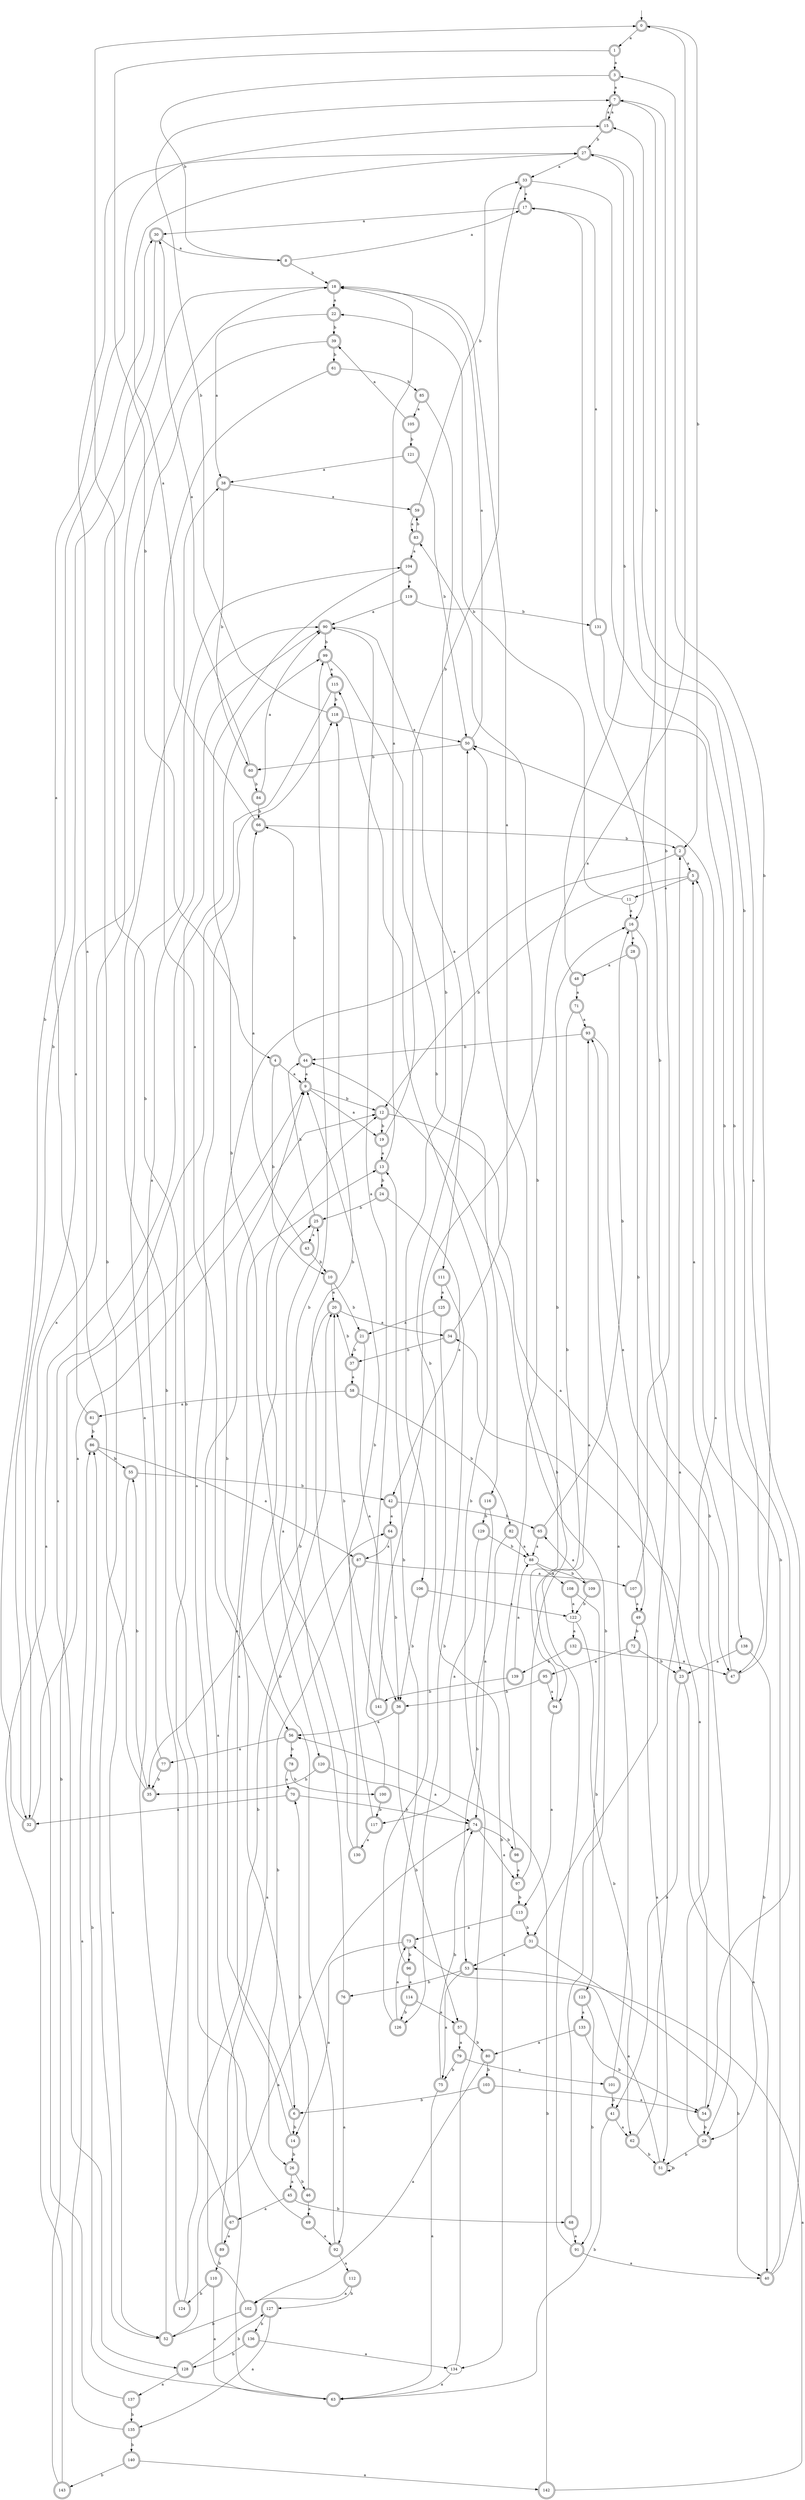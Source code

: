digraph RandomDFA {
  __start0 [label="", shape=none];
  __start0 -> 0 [label=""];
  0 [shape=circle] [shape=doublecircle]
  0 -> 1 [label="a"]
  0 -> 2 [label="b"]
  1 [shape=doublecircle]
  1 -> 3 [label="a"]
  1 -> 4 [label="b"]
  2 [shape=doublecircle]
  2 -> 5 [label="a"]
  2 -> 6 [label="b"]
  3 [shape=doublecircle]
  3 -> 7 [label="a"]
  3 -> 8 [label="b"]
  4 [shape=doublecircle]
  4 -> 9 [label="a"]
  4 -> 10 [label="b"]
  5 [shape=doublecircle]
  5 -> 11 [label="a"]
  5 -> 12 [label="b"]
  6 [shape=doublecircle]
  6 -> 13 [label="a"]
  6 -> 14 [label="b"]
  7 [shape=doublecircle]
  7 -> 15 [label="a"]
  7 -> 16 [label="b"]
  8 [shape=doublecircle]
  8 -> 17 [label="a"]
  8 -> 18 [label="b"]
  9 [shape=doublecircle]
  9 -> 19 [label="a"]
  9 -> 12 [label="b"]
  10 [shape=doublecircle]
  10 -> 20 [label="a"]
  10 -> 21 [label="b"]
  11
  11 -> 16 [label="a"]
  11 -> 22 [label="b"]
  12 [shape=doublecircle]
  12 -> 23 [label="a"]
  12 -> 19 [label="b"]
  13 [shape=doublecircle]
  13 -> 18 [label="a"]
  13 -> 24 [label="b"]
  14 [shape=doublecircle]
  14 -> 25 [label="a"]
  14 -> 26 [label="b"]
  15 [shape=doublecircle]
  15 -> 7 [label="a"]
  15 -> 27 [label="b"]
  16 [shape=doublecircle]
  16 -> 28 [label="a"]
  16 -> 29 [label="b"]
  17 [shape=doublecircle]
  17 -> 30 [label="a"]
  17 -> 31 [label="b"]
  18 [shape=doublecircle]
  18 -> 22 [label="a"]
  18 -> 32 [label="b"]
  19 [shape=doublecircle]
  19 -> 13 [label="a"]
  19 -> 33 [label="b"]
  20 [shape=doublecircle]
  20 -> 34 [label="a"]
  20 -> 35 [label="b"]
  21 [shape=doublecircle]
  21 -> 36 [label="a"]
  21 -> 37 [label="b"]
  22 [shape=doublecircle]
  22 -> 38 [label="a"]
  22 -> 39 [label="b"]
  23 [shape=doublecircle]
  23 -> 40 [label="a"]
  23 -> 41 [label="b"]
  24 [shape=doublecircle]
  24 -> 42 [label="a"]
  24 -> 25 [label="b"]
  25 [shape=doublecircle]
  25 -> 43 [label="a"]
  25 -> 44 [label="b"]
  26 [shape=doublecircle]
  26 -> 45 [label="a"]
  26 -> 46 [label="b"]
  27 [shape=doublecircle]
  27 -> 33 [label="a"]
  27 -> 47 [label="b"]
  28 [shape=doublecircle]
  28 -> 48 [label="a"]
  28 -> 49 [label="b"]
  29 [shape=doublecircle]
  29 -> 50 [label="a"]
  29 -> 51 [label="b"]
  30 [shape=doublecircle]
  30 -> 8 [label="a"]
  30 -> 52 [label="b"]
  31 [shape=doublecircle]
  31 -> 53 [label="a"]
  31 -> 40 [label="b"]
  32 [shape=doublecircle]
  32 -> 12 [label="a"]
  32 -> 30 [label="b"]
  33 [shape=doublecircle]
  33 -> 17 [label="a"]
  33 -> 54 [label="b"]
  34 [shape=doublecircle]
  34 -> 18 [label="a"]
  34 -> 37 [label="b"]
  35 [shape=doublecircle]
  35 -> 15 [label="a"]
  35 -> 55 [label="b"]
  36 [shape=doublecircle]
  36 -> 56 [label="a"]
  36 -> 57 [label="b"]
  37 [shape=doublecircle]
  37 -> 58 [label="a"]
  37 -> 20 [label="b"]
  38 [shape=doublecircle]
  38 -> 59 [label="a"]
  38 -> 60 [label="b"]
  39 [shape=doublecircle]
  39 -> 32 [label="a"]
  39 -> 61 [label="b"]
  40 [shape=doublecircle]
  40 -> 15 [label="a"]
  40 -> 5 [label="b"]
  41 [shape=doublecircle]
  41 -> 62 [label="a"]
  41 -> 63 [label="b"]
  42 [shape=doublecircle]
  42 -> 64 [label="a"]
  42 -> 65 [label="b"]
  43 [shape=doublecircle]
  43 -> 66 [label="a"]
  43 -> 10 [label="b"]
  44 [shape=doublecircle]
  44 -> 9 [label="a"]
  44 -> 66 [label="b"]
  45 [shape=doublecircle]
  45 -> 67 [label="a"]
  45 -> 68 [label="b"]
  46 [shape=doublecircle]
  46 -> 69 [label="a"]
  46 -> 70 [label="b"]
  47 [shape=doublecircle]
  47 -> 5 [label="a"]
  47 -> 3 [label="b"]
  48 [shape=doublecircle]
  48 -> 71 [label="a"]
  48 -> 27 [label="b"]
  49 [shape=doublecircle]
  49 -> 51 [label="a"]
  49 -> 72 [label="b"]
  50 [shape=doublecircle]
  50 -> 18 [label="a"]
  50 -> 60 [label="b"]
  51 [shape=doublecircle]
  51 -> 73 [label="a"]
  51 -> 51 [label="b"]
  52 [shape=doublecircle]
  52 -> 74 [label="a"]
  52 -> 38 [label="b"]
  53 [shape=doublecircle]
  53 -> 75 [label="a"]
  53 -> 76 [label="b"]
  54 [shape=doublecircle]
  54 -> 34 [label="a"]
  54 -> 29 [label="b"]
  55 [shape=doublecircle]
  55 -> 52 [label="a"]
  55 -> 42 [label="b"]
  56 [shape=doublecircle]
  56 -> 77 [label="a"]
  56 -> 78 [label="b"]
  57 [shape=doublecircle]
  57 -> 79 [label="a"]
  57 -> 80 [label="b"]
  58 [shape=doublecircle]
  58 -> 81 [label="a"]
  58 -> 82 [label="b"]
  59 [shape=doublecircle]
  59 -> 83 [label="a"]
  59 -> 33 [label="b"]
  60 [shape=doublecircle]
  60 -> 30 [label="a"]
  60 -> 84 [label="b"]
  61 [shape=doublecircle]
  61 -> 56 [label="a"]
  61 -> 85 [label="b"]
  62 [shape=doublecircle]
  62 -> 2 [label="a"]
  62 -> 51 [label="b"]
  63 [shape=doublecircle]
  63 -> 9 [label="a"]
  63 -> 86 [label="b"]
  64 [shape=doublecircle]
  64 -> 87 [label="a"]
  64 -> 36 [label="b"]
  65 [shape=doublecircle]
  65 -> 88 [label="a"]
  65 -> 16 [label="b"]
  66 [shape=doublecircle]
  66 -> 27 [label="a"]
  66 -> 2 [label="b"]
  67 [shape=doublecircle]
  67 -> 89 [label="a"]
  67 -> 90 [label="b"]
  68 [shape=doublecircle]
  68 -> 91 [label="a"]
  68 -> 44 [label="b"]
  69 [shape=doublecircle]
  69 -> 92 [label="a"]
  69 -> 0 [label="b"]
  70 [shape=doublecircle]
  70 -> 32 [label="a"]
  70 -> 74 [label="b"]
  71 [shape=doublecircle]
  71 -> 93 [label="a"]
  71 -> 94 [label="b"]
  72 [shape=doublecircle]
  72 -> 95 [label="a"]
  72 -> 23 [label="b"]
  73 [shape=doublecircle]
  73 -> 14 [label="a"]
  73 -> 96 [label="b"]
  74 [shape=doublecircle]
  74 -> 97 [label="a"]
  74 -> 98 [label="b"]
  75 [shape=doublecircle]
  75 -> 63 [label="a"]
  75 -> 74 [label="b"]
  76 [shape=doublecircle]
  76 -> 92 [label="a"]
  76 -> 99 [label="b"]
  77 [shape=doublecircle]
  77 -> 90 [label="a"]
  77 -> 35 [label="b"]
  78 [shape=doublecircle]
  78 -> 70 [label="a"]
  78 -> 100 [label="b"]
  79 [shape=doublecircle]
  79 -> 101 [label="a"]
  79 -> 75 [label="b"]
  80 [shape=doublecircle]
  80 -> 102 [label="a"]
  80 -> 103 [label="b"]
  81 [shape=doublecircle]
  81 -> 27 [label="a"]
  81 -> 86 [label="b"]
  82 [shape=doublecircle]
  82 -> 88 [label="a"]
  82 -> 53 [label="b"]
  83 [shape=doublecircle]
  83 -> 104 [label="a"]
  83 -> 59 [label="b"]
  84 [shape=doublecircle]
  84 -> 90 [label="a"]
  84 -> 66 [label="b"]
  85 [shape=doublecircle]
  85 -> 105 [label="a"]
  85 -> 106 [label="b"]
  86 [shape=doublecircle]
  86 -> 87 [label="a"]
  86 -> 55 [label="b"]
  87 [shape=doublecircle]
  87 -> 107 [label="a"]
  87 -> 26 [label="b"]
  88
  88 -> 108 [label="a"]
  88 -> 109 [label="b"]
  89 [shape=doublecircle]
  89 -> 64 [label="a"]
  89 -> 110 [label="b"]
  90 [shape=doublecircle]
  90 -> 111 [label="a"]
  90 -> 99 [label="b"]
  91 [shape=doublecircle]
  91 -> 40 [label="a"]
  91 -> 50 [label="b"]
  92 [shape=doublecircle]
  92 -> 112 [label="a"]
  92 -> 12 [label="b"]
  93 [shape=doublecircle]
  93 -> 47 [label="a"]
  93 -> 44 [label="b"]
  94 [shape=doublecircle]
  94 -> 113 [label="a"]
  94 -> 16 [label="b"]
  95 [shape=doublecircle]
  95 -> 94 [label="a"]
  95 -> 36 [label="b"]
  96 [shape=doublecircle]
  96 -> 114 [label="a"]
  96 -> 13 [label="b"]
  97 [shape=doublecircle]
  97 -> 93 [label="a"]
  97 -> 113 [label="b"]
  98 [shape=doublecircle]
  98 -> 97 [label="a"]
  98 -> 83 [label="b"]
  99 [shape=doublecircle]
  99 -> 115 [label="a"]
  99 -> 116 [label="b"]
  100 [shape=doublecircle]
  100 -> 90 [label="a"]
  100 -> 117 [label="b"]
  101 [shape=doublecircle]
  101 -> 93 [label="a"]
  101 -> 41 [label="b"]
  102 [shape=doublecircle]
  102 -> 118 [label="a"]
  102 -> 52 [label="b"]
  103 [shape=doublecircle]
  103 -> 54 [label="a"]
  103 -> 6 [label="b"]
  104 [shape=doublecircle]
  104 -> 119 [label="a"]
  104 -> 120 [label="b"]
  105 [shape=doublecircle]
  105 -> 39 [label="a"]
  105 -> 121 [label="b"]
  106 [shape=doublecircle]
  106 -> 122 [label="a"]
  106 -> 36 [label="b"]
  107 [shape=doublecircle]
  107 -> 49 [label="a"]
  107 -> 7 [label="b"]
  108 [shape=doublecircle]
  108 -> 122 [label="a"]
  108 -> 123 [label="b"]
  109 [shape=doublecircle]
  109 -> 65 [label="a"]
  109 -> 122 [label="b"]
  110 [shape=doublecircle]
  110 -> 63 [label="a"]
  110 -> 124 [label="b"]
  111 [shape=doublecircle]
  111 -> 125 [label="a"]
  111 -> 126 [label="b"]
  112 [shape=doublecircle]
  112 -> 102 [label="a"]
  112 -> 127 [label="b"]
  113 [shape=doublecircle]
  113 -> 73 [label="a"]
  113 -> 31 [label="b"]
  114 [shape=doublecircle]
  114 -> 57 [label="a"]
  114 -> 126 [label="b"]
  115 [shape=doublecircle]
  115 -> 128 [label="a"]
  115 -> 118 [label="b"]
  116 [shape=doublecircle]
  116 -> 74 [label="a"]
  116 -> 129 [label="b"]
  117 [shape=doublecircle]
  117 -> 130 [label="a"]
  117 -> 9 [label="b"]
  118 [shape=doublecircle]
  118 -> 50 [label="a"]
  118 -> 7 [label="b"]
  119 [shape=doublecircle]
  119 -> 90 [label="a"]
  119 -> 131 [label="b"]
  120 [shape=doublecircle]
  120 -> 74 [label="a"]
  120 -> 35 [label="b"]
  121 [shape=doublecircle]
  121 -> 38 [label="a"]
  121 -> 50 [label="b"]
  122
  122 -> 132 [label="a"]
  122 -> 62 [label="b"]
  123 [shape=doublecircle]
  123 -> 133 [label="a"]
  123 -> 91 [label="b"]
  124 [shape=doublecircle]
  124 -> 104 [label="a"]
  124 -> 20 [label="b"]
  125 [shape=doublecircle]
  125 -> 21 [label="a"]
  125 -> 134 [label="b"]
  126 [shape=doublecircle]
  126 -> 73 [label="a"]
  126 -> 50 [label="b"]
  127 [shape=doublecircle]
  127 -> 135 [label="a"]
  127 -> 136 [label="b"]
  128 [shape=doublecircle]
  128 -> 137 [label="a"]
  128 -> 127 [label="b"]
  129 [shape=doublecircle]
  129 -> 117 [label="a"]
  129 -> 88 [label="b"]
  130 [shape=doublecircle]
  130 -> 25 [label="a"]
  130 -> 118 [label="b"]
  131 [shape=doublecircle]
  131 -> 17 [label="a"]
  131 -> 138 [label="b"]
  132 [shape=doublecircle]
  132 -> 47 [label="a"]
  132 -> 139 [label="b"]
  133 [shape=doublecircle]
  133 -> 80 [label="a"]
  133 -> 54 [label="b"]
  134
  134 -> 63 [label="a"]
  134 -> 115 [label="b"]
  135 [shape=doublecircle]
  135 -> 86 [label="a"]
  135 -> 140 [label="b"]
  136 [shape=doublecircle]
  136 -> 134 [label="a"]
  136 -> 128 [label="b"]
  137 [shape=doublecircle]
  137 -> 18 [label="a"]
  137 -> 135 [label="b"]
  138 [shape=doublecircle]
  138 -> 23 [label="a"]
  138 -> 29 [label="b"]
  139 [shape=doublecircle]
  139 -> 88 [label="a"]
  139 -> 141 [label="b"]
  140 [shape=doublecircle]
  140 -> 142 [label="a"]
  140 -> 143 [label="b"]
  141 [shape=doublecircle]
  141 -> 0 [label="a"]
  141 -> 20 [label="b"]
  142 [shape=doublecircle]
  142 -> 53 [label="a"]
  142 -> 56 [label="b"]
  143 [shape=doublecircle]
  143 -> 99 [label="a"]
  143 -> 9 [label="b"]
}
